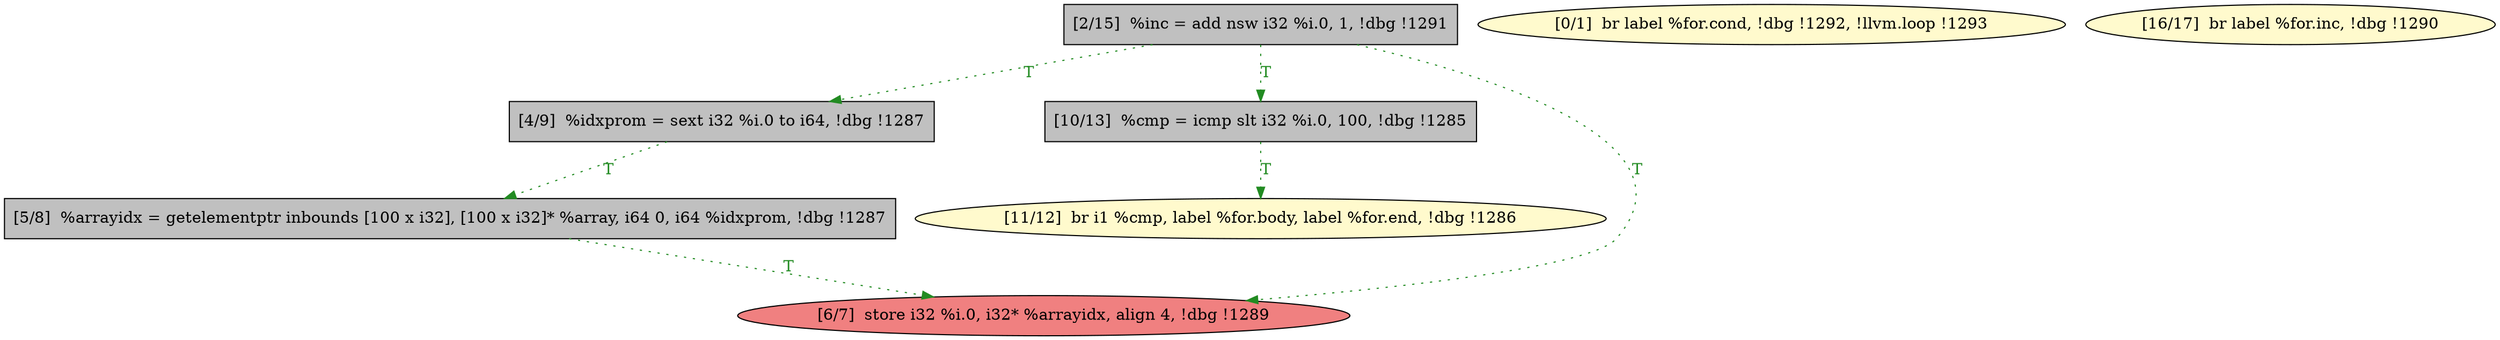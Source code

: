 
digraph G {


node183 [fillcolor=grey,label="[4/9]  %idxprom = sext i32 %i.0 to i64, !dbg !1287",shape=rectangle,style=filled ]
node182 [fillcolor=grey,label="[10/13]  %cmp = icmp slt i32 %i.0, 100, !dbg !1285",shape=rectangle,style=filled ]
node177 [fillcolor=lightcoral,label="[6/7]  store i32 %i.0, i32* %arrayidx, align 4, !dbg !1289",shape=ellipse,style=filled ]
node176 [fillcolor=grey,label="[5/8]  %arrayidx = getelementptr inbounds [100 x i32], [100 x i32]* %array, i64 0, i64 %idxprom, !dbg !1287",shape=rectangle,style=filled ]
node179 [fillcolor=grey,label="[2/15]  %inc = add nsw i32 %i.0, 1, !dbg !1291",shape=rectangle,style=filled ]
node178 [fillcolor=lemonchiffon,label="[0/1]  br label %for.cond, !dbg !1292, !llvm.loop !1293",shape=ellipse,style=filled ]
node180 [fillcolor=lemonchiffon,label="[16/17]  br label %for.inc, !dbg !1290",shape=ellipse,style=filled ]
node181 [fillcolor=lemonchiffon,label="[11/12]  br i1 %cmp, label %for.body, label %for.end, !dbg !1286",shape=ellipse,style=filled ]

node179->node177 [style=dotted,color=forestgreen,label="T",fontcolor=forestgreen ]
node179->node182 [style=dotted,color=forestgreen,label="T",fontcolor=forestgreen ]
node183->node176 [style=dotted,color=forestgreen,label="T",fontcolor=forestgreen ]
node179->node183 [style=dotted,color=forestgreen,label="T",fontcolor=forestgreen ]
node176->node177 [style=dotted,color=forestgreen,label="T",fontcolor=forestgreen ]
node182->node181 [style=dotted,color=forestgreen,label="T",fontcolor=forestgreen ]


}
